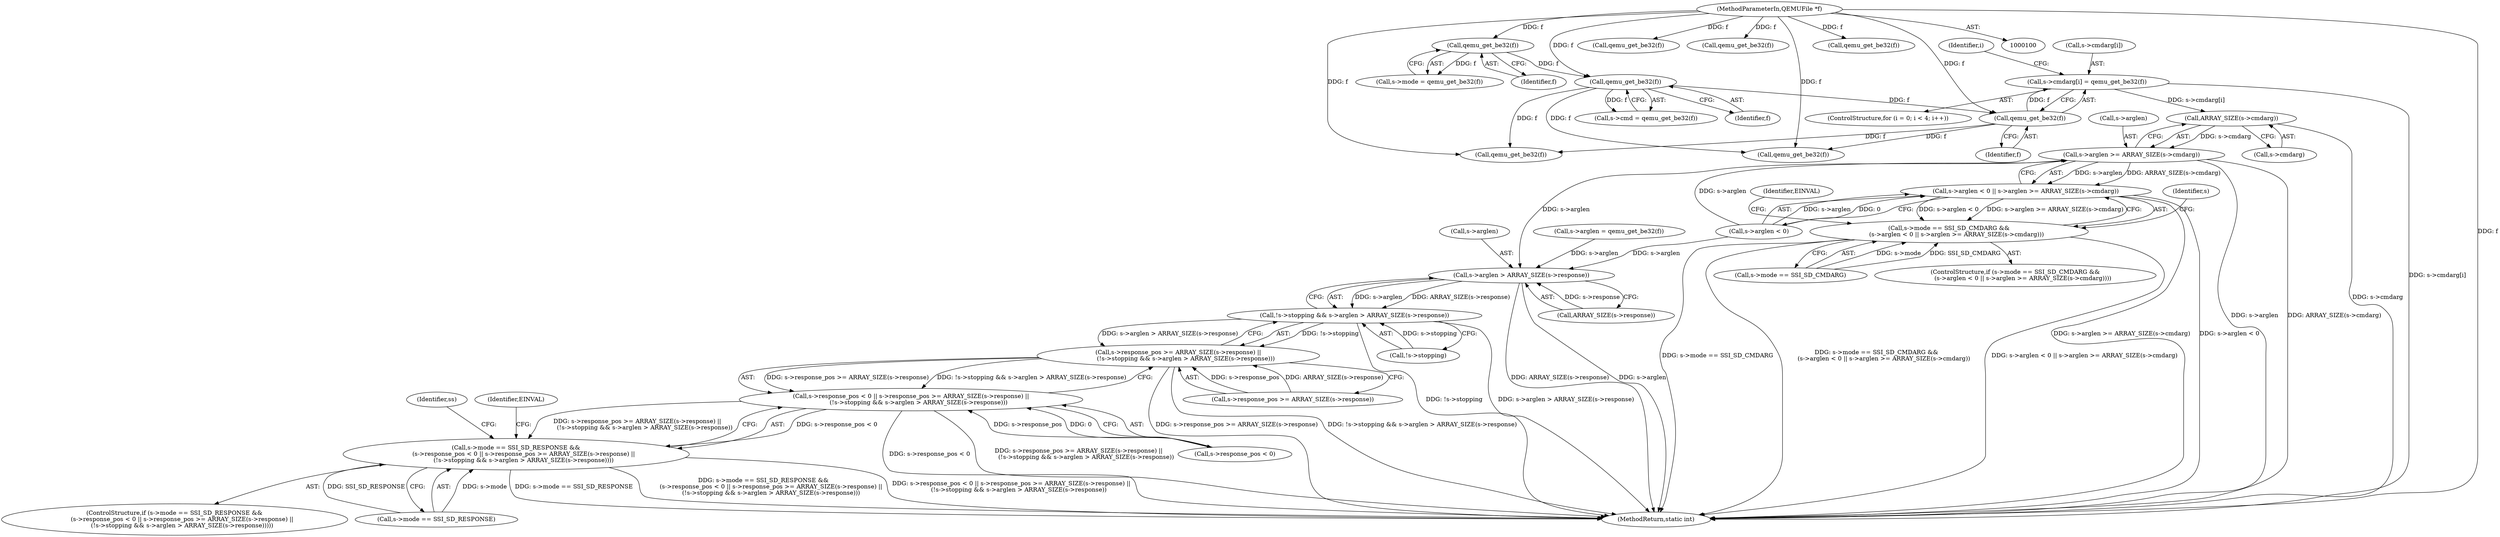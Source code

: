 digraph "0_qemu_a9c380db3b8c6af19546a68145c8d1438a09c92b@array" {
"1000145" [label="(Call,s->cmdarg[i] = qemu_get_be32(f))"];
"1000151" [label="(Call,qemu_get_be32(f))"];
"1000134" [label="(Call,qemu_get_be32(f))"];
"1000128" [label="(Call,qemu_get_be32(f))"];
"1000101" [label="(MethodParameterIn,QEMUFile *f)"];
"1000193" [label="(Call,ARRAY_SIZE(s->cmdarg))"];
"1000189" [label="(Call,s->arglen >= ARRAY_SIZE(s->cmdarg))"];
"1000183" [label="(Call,s->arglen < 0 || s->arglen >= ARRAY_SIZE(s->cmdarg))"];
"1000177" [label="(Call,s->mode == SSI_SD_CMDARG &&\n        (s->arglen < 0 || s->arglen >= ARRAY_SIZE(s->cmdarg)))"];
"1000240" [label="(Call,s->arglen > ARRAY_SIZE(s->response))"];
"1000235" [label="(Call,!s->stopping && s->arglen > ARRAY_SIZE(s->response))"];
"1000226" [label="(Call,s->response_pos >= ARRAY_SIZE(s->response) ||\n        (!s->stopping && s->arglen > ARRAY_SIZE(s->response)))"];
"1000220" [label="(Call,s->response_pos < 0 || s->response_pos >= ARRAY_SIZE(s->response) ||\n        (!s->stopping && s->arglen > ARRAY_SIZE(s->response)))"];
"1000214" [label="(Call,s->mode == SSI_SD_RESPONSE &&\n        (s->response_pos < 0 || s->response_pos >= ARRAY_SIZE(s->response) ||\n        (!s->stopping && s->arglen > ARRAY_SIZE(s->response))))"];
"1000128" [label="(Call,qemu_get_be32(f))"];
"1000220" [label="(Call,s->response_pos < 0 || s->response_pos >= ARRAY_SIZE(s->response) ||\n        (!s->stopping && s->arglen > ARRAY_SIZE(s->response)))"];
"1000221" [label="(Call,s->response_pos < 0)"];
"1000151" [label="(Call,qemu_get_be32(f))"];
"1000177" [label="(Call,s->mode == SSI_SD_CMDARG &&\n        (s->arglen < 0 || s->arglen >= ARRAY_SIZE(s->cmdarg)))"];
"1000130" [label="(Call,s->cmd = qemu_get_be32(f))"];
"1000256" [label="(Call,qemu_get_be32(f))"];
"1000194" [label="(Call,s->cmdarg)"];
"1000215" [label="(Call,s->mode == SSI_SD_RESPONSE)"];
"1000205" [label="(Call,qemu_get_be32(f))"];
"1000213" [label="(ControlStructure,if (s->mode == SSI_SD_RESPONSE &&\n        (s->response_pos < 0 || s->response_pos >= ARRAY_SIZE(s->response) ||\n        (!s->stopping && s->arglen > ARRAY_SIZE(s->response)))))"];
"1000189" [label="(Call,s->arglen >= ARRAY_SIZE(s->cmdarg))"];
"1000251" [label="(Identifier,EINVAL)"];
"1000190" [label="(Call,s->arglen)"];
"1000184" [label="(Call,s->arglen < 0)"];
"1000101" [label="(MethodParameterIn,QEMUFile *f)"];
"1000136" [label="(ControlStructure,for (i = 0; i < 4; i++))"];
"1000135" [label="(Identifier,f)"];
"1000214" [label="(Call,s->mode == SSI_SD_RESPONSE &&\n        (s->response_pos < 0 || s->response_pos >= ARRAY_SIZE(s->response) ||\n        (!s->stopping && s->arglen > ARRAY_SIZE(s->response))))"];
"1000203" [label="(Identifier,s)"];
"1000200" [label="(Identifier,EINVAL)"];
"1000146" [label="(Call,s->cmdarg[i])"];
"1000124" [label="(Call,s->mode = qemu_get_be32(f))"];
"1000129" [label="(Identifier,f)"];
"1000300" [label="(MethodReturn,static int)"];
"1000211" [label="(Call,qemu_get_be32(f))"];
"1000183" [label="(Call,s->arglen < 0 || s->arglen >= ARRAY_SIZE(s->cmdarg))"];
"1000240" [label="(Call,s->arglen > ARRAY_SIZE(s->response))"];
"1000178" [label="(Call,s->mode == SSI_SD_CMDARG)"];
"1000168" [label="(Call,qemu_get_be32(f))"];
"1000235" [label="(Call,!s->stopping && s->arglen > ARRAY_SIZE(s->response))"];
"1000244" [label="(Call,ARRAY_SIZE(s->response))"];
"1000241" [label="(Call,s->arglen)"];
"1000226" [label="(Call,s->response_pos >= ARRAY_SIZE(s->response) ||\n        (!s->stopping && s->arglen > ARRAY_SIZE(s->response)))"];
"1000176" [label="(ControlStructure,if (s->mode == SSI_SD_CMDARG &&\n        (s->arglen < 0 || s->arglen >= ARRAY_SIZE(s->cmdarg))))"];
"1000134" [label="(Call,qemu_get_be32(f))"];
"1000152" [label="(Identifier,f)"];
"1000174" [label="(Call,qemu_get_be32(f))"];
"1000170" [label="(Call,s->arglen = qemu_get_be32(f))"];
"1000145" [label="(Call,s->cmdarg[i] = qemu_get_be32(f))"];
"1000193" [label="(Call,ARRAY_SIZE(s->cmdarg))"];
"1000236" [label="(Call,!s->stopping)"];
"1000227" [label="(Call,s->response_pos >= ARRAY_SIZE(s->response))"];
"1000144" [label="(Identifier,i)"];
"1000254" [label="(Identifier,ss)"];
"1000145" -> "1000136"  [label="AST: "];
"1000145" -> "1000151"  [label="CFG: "];
"1000146" -> "1000145"  [label="AST: "];
"1000151" -> "1000145"  [label="AST: "];
"1000144" -> "1000145"  [label="CFG: "];
"1000145" -> "1000300"  [label="DDG: s->cmdarg[i]"];
"1000151" -> "1000145"  [label="DDG: f"];
"1000145" -> "1000193"  [label="DDG: s->cmdarg[i]"];
"1000151" -> "1000152"  [label="CFG: "];
"1000152" -> "1000151"  [label="AST: "];
"1000134" -> "1000151"  [label="DDG: f"];
"1000101" -> "1000151"  [label="DDG: f"];
"1000151" -> "1000168"  [label="DDG: f"];
"1000151" -> "1000174"  [label="DDG: f"];
"1000134" -> "1000130"  [label="AST: "];
"1000134" -> "1000135"  [label="CFG: "];
"1000135" -> "1000134"  [label="AST: "];
"1000130" -> "1000134"  [label="CFG: "];
"1000134" -> "1000130"  [label="DDG: f"];
"1000128" -> "1000134"  [label="DDG: f"];
"1000101" -> "1000134"  [label="DDG: f"];
"1000134" -> "1000168"  [label="DDG: f"];
"1000134" -> "1000174"  [label="DDG: f"];
"1000128" -> "1000124"  [label="AST: "];
"1000128" -> "1000129"  [label="CFG: "];
"1000129" -> "1000128"  [label="AST: "];
"1000124" -> "1000128"  [label="CFG: "];
"1000128" -> "1000124"  [label="DDG: f"];
"1000101" -> "1000128"  [label="DDG: f"];
"1000101" -> "1000100"  [label="AST: "];
"1000101" -> "1000300"  [label="DDG: f"];
"1000101" -> "1000168"  [label="DDG: f"];
"1000101" -> "1000174"  [label="DDG: f"];
"1000101" -> "1000205"  [label="DDG: f"];
"1000101" -> "1000211"  [label="DDG: f"];
"1000101" -> "1000256"  [label="DDG: f"];
"1000193" -> "1000189"  [label="AST: "];
"1000193" -> "1000194"  [label="CFG: "];
"1000194" -> "1000193"  [label="AST: "];
"1000189" -> "1000193"  [label="CFG: "];
"1000193" -> "1000300"  [label="DDG: s->cmdarg"];
"1000193" -> "1000189"  [label="DDG: s->cmdarg"];
"1000189" -> "1000183"  [label="AST: "];
"1000190" -> "1000189"  [label="AST: "];
"1000183" -> "1000189"  [label="CFG: "];
"1000189" -> "1000300"  [label="DDG: s->arglen"];
"1000189" -> "1000300"  [label="DDG: ARRAY_SIZE(s->cmdarg)"];
"1000189" -> "1000183"  [label="DDG: s->arglen"];
"1000189" -> "1000183"  [label="DDG: ARRAY_SIZE(s->cmdarg)"];
"1000184" -> "1000189"  [label="DDG: s->arglen"];
"1000189" -> "1000240"  [label="DDG: s->arglen"];
"1000183" -> "1000177"  [label="AST: "];
"1000183" -> "1000184"  [label="CFG: "];
"1000184" -> "1000183"  [label="AST: "];
"1000177" -> "1000183"  [label="CFG: "];
"1000183" -> "1000300"  [label="DDG: s->arglen >= ARRAY_SIZE(s->cmdarg)"];
"1000183" -> "1000300"  [label="DDG: s->arglen < 0"];
"1000183" -> "1000177"  [label="DDG: s->arglen < 0"];
"1000183" -> "1000177"  [label="DDG: s->arglen >= ARRAY_SIZE(s->cmdarg)"];
"1000184" -> "1000183"  [label="DDG: s->arglen"];
"1000184" -> "1000183"  [label="DDG: 0"];
"1000177" -> "1000176"  [label="AST: "];
"1000177" -> "1000178"  [label="CFG: "];
"1000178" -> "1000177"  [label="AST: "];
"1000200" -> "1000177"  [label="CFG: "];
"1000203" -> "1000177"  [label="CFG: "];
"1000177" -> "1000300"  [label="DDG: s->mode == SSI_SD_CMDARG"];
"1000177" -> "1000300"  [label="DDG: s->mode == SSI_SD_CMDARG &&\n        (s->arglen < 0 || s->arglen >= ARRAY_SIZE(s->cmdarg))"];
"1000177" -> "1000300"  [label="DDG: s->arglen < 0 || s->arglen >= ARRAY_SIZE(s->cmdarg)"];
"1000178" -> "1000177"  [label="DDG: s->mode"];
"1000178" -> "1000177"  [label="DDG: SSI_SD_CMDARG"];
"1000240" -> "1000235"  [label="AST: "];
"1000240" -> "1000244"  [label="CFG: "];
"1000241" -> "1000240"  [label="AST: "];
"1000244" -> "1000240"  [label="AST: "];
"1000235" -> "1000240"  [label="CFG: "];
"1000240" -> "1000300"  [label="DDG: ARRAY_SIZE(s->response)"];
"1000240" -> "1000300"  [label="DDG: s->arglen"];
"1000240" -> "1000235"  [label="DDG: s->arglen"];
"1000240" -> "1000235"  [label="DDG: ARRAY_SIZE(s->response)"];
"1000184" -> "1000240"  [label="DDG: s->arglen"];
"1000170" -> "1000240"  [label="DDG: s->arglen"];
"1000244" -> "1000240"  [label="DDG: s->response"];
"1000235" -> "1000226"  [label="AST: "];
"1000235" -> "1000236"  [label="CFG: "];
"1000236" -> "1000235"  [label="AST: "];
"1000226" -> "1000235"  [label="CFG: "];
"1000235" -> "1000300"  [label="DDG: !s->stopping"];
"1000235" -> "1000300"  [label="DDG: s->arglen > ARRAY_SIZE(s->response)"];
"1000235" -> "1000226"  [label="DDG: !s->stopping"];
"1000235" -> "1000226"  [label="DDG: s->arglen > ARRAY_SIZE(s->response)"];
"1000236" -> "1000235"  [label="DDG: s->stopping"];
"1000226" -> "1000220"  [label="AST: "];
"1000226" -> "1000227"  [label="CFG: "];
"1000227" -> "1000226"  [label="AST: "];
"1000220" -> "1000226"  [label="CFG: "];
"1000226" -> "1000300"  [label="DDG: s->response_pos >= ARRAY_SIZE(s->response)"];
"1000226" -> "1000300"  [label="DDG: !s->stopping && s->arglen > ARRAY_SIZE(s->response)"];
"1000226" -> "1000220"  [label="DDG: s->response_pos >= ARRAY_SIZE(s->response)"];
"1000226" -> "1000220"  [label="DDG: !s->stopping && s->arglen > ARRAY_SIZE(s->response)"];
"1000227" -> "1000226"  [label="DDG: s->response_pos"];
"1000227" -> "1000226"  [label="DDG: ARRAY_SIZE(s->response)"];
"1000220" -> "1000214"  [label="AST: "];
"1000220" -> "1000221"  [label="CFG: "];
"1000221" -> "1000220"  [label="AST: "];
"1000214" -> "1000220"  [label="CFG: "];
"1000220" -> "1000300"  [label="DDG: s->response_pos < 0"];
"1000220" -> "1000300"  [label="DDG: s->response_pos >= ARRAY_SIZE(s->response) ||\n        (!s->stopping && s->arglen > ARRAY_SIZE(s->response))"];
"1000220" -> "1000214"  [label="DDG: s->response_pos < 0"];
"1000220" -> "1000214"  [label="DDG: s->response_pos >= ARRAY_SIZE(s->response) ||\n        (!s->stopping && s->arglen > ARRAY_SIZE(s->response))"];
"1000221" -> "1000220"  [label="DDG: s->response_pos"];
"1000221" -> "1000220"  [label="DDG: 0"];
"1000214" -> "1000213"  [label="AST: "];
"1000214" -> "1000215"  [label="CFG: "];
"1000215" -> "1000214"  [label="AST: "];
"1000251" -> "1000214"  [label="CFG: "];
"1000254" -> "1000214"  [label="CFG: "];
"1000214" -> "1000300"  [label="DDG: s->mode == SSI_SD_RESPONSE &&\n        (s->response_pos < 0 || s->response_pos >= ARRAY_SIZE(s->response) ||\n        (!s->stopping && s->arglen > ARRAY_SIZE(s->response)))"];
"1000214" -> "1000300"  [label="DDG: s->response_pos < 0 || s->response_pos >= ARRAY_SIZE(s->response) ||\n        (!s->stopping && s->arglen > ARRAY_SIZE(s->response))"];
"1000214" -> "1000300"  [label="DDG: s->mode == SSI_SD_RESPONSE"];
"1000215" -> "1000214"  [label="DDG: s->mode"];
"1000215" -> "1000214"  [label="DDG: SSI_SD_RESPONSE"];
}
